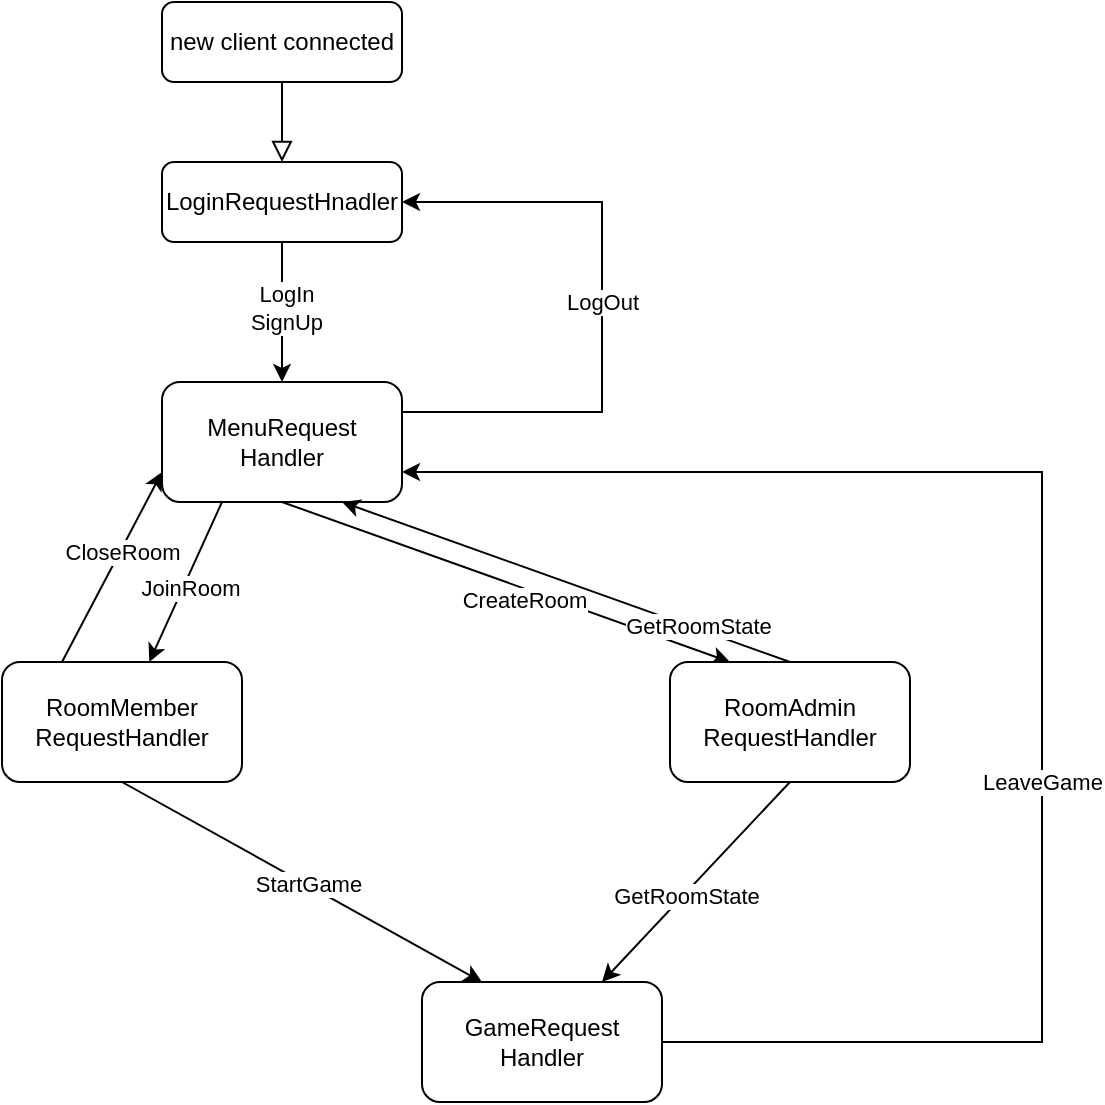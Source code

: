 <mxfile version="24.6.2" type="device">
  <diagram id="C5RBs43oDa-KdzZeNtuy" name="Page-1">
    <mxGraphModel dx="1591" dy="698" grid="1" gridSize="10" guides="1" tooltips="1" connect="1" arrows="1" fold="1" page="1" pageScale="1" pageWidth="827" pageHeight="1169" math="0" shadow="0">
      <root>
        <mxCell id="WIyWlLk6GJQsqaUBKTNV-0" />
        <mxCell id="WIyWlLk6GJQsqaUBKTNV-1" parent="WIyWlLk6GJQsqaUBKTNV-0" />
        <mxCell id="WIyWlLk6GJQsqaUBKTNV-2" value="" style="rounded=0;html=1;jettySize=auto;orthogonalLoop=1;fontSize=11;endArrow=block;endFill=0;endSize=8;strokeWidth=1;shadow=0;labelBackgroundColor=none;edgeStyle=orthogonalEdgeStyle;entryX=0.5;entryY=0;entryDx=0;entryDy=0;" parent="WIyWlLk6GJQsqaUBKTNV-1" source="WIyWlLk6GJQsqaUBKTNV-3" target="DkTkAI5OAFfcTrOTKt4v-0" edge="1">
          <mxGeometry relative="1" as="geometry">
            <mxPoint x="220.0" y="170" as="targetPoint" />
          </mxGeometry>
        </mxCell>
        <mxCell id="WIyWlLk6GJQsqaUBKTNV-3" value="new client connected" style="rounded=1;whiteSpace=wrap;html=1;fontSize=12;glass=0;strokeWidth=1;shadow=0;" parent="WIyWlLk6GJQsqaUBKTNV-1" vertex="1">
          <mxGeometry x="160" y="80" width="120" height="40" as="geometry" />
        </mxCell>
        <mxCell id="DkTkAI5OAFfcTrOTKt4v-0" value="LoginRequestHnadler" style="rounded=1;whiteSpace=wrap;html=1;" parent="WIyWlLk6GJQsqaUBKTNV-1" vertex="1">
          <mxGeometry x="160" y="160" width="120" height="40" as="geometry" />
        </mxCell>
        <mxCell id="DkTkAI5OAFfcTrOTKt4v-1" value="" style="endArrow=classic;html=1;rounded=0;exitX=0.5;exitY=1;exitDx=0;exitDy=0;entryX=0.5;entryY=0;entryDx=0;entryDy=0;" parent="WIyWlLk6GJQsqaUBKTNV-1" source="DkTkAI5OAFfcTrOTKt4v-0" target="DkTkAI5OAFfcTrOTKt4v-2" edge="1">
          <mxGeometry width="50" height="50" relative="1" as="geometry">
            <mxPoint x="300" y="250" as="sourcePoint" />
            <mxPoint x="230" y="240" as="targetPoint" />
          </mxGeometry>
        </mxCell>
        <mxCell id="DkTkAI5OAFfcTrOTKt4v-3" value="Text" style="edgeLabel;html=1;align=center;verticalAlign=middle;resizable=0;points=[];" parent="DkTkAI5OAFfcTrOTKt4v-1" vertex="1" connectable="0">
          <mxGeometry x="-0.482" y="2" relative="1" as="geometry">
            <mxPoint x="-2" y="12" as="offset" />
          </mxGeometry>
        </mxCell>
        <mxCell id="DkTkAI5OAFfcTrOTKt4v-4" value="LogIn&lt;div&gt;SignUp&lt;/div&gt;" style="edgeLabel;html=1;align=center;verticalAlign=middle;resizable=0;points=[];" parent="DkTkAI5OAFfcTrOTKt4v-1" vertex="1" connectable="0">
          <mxGeometry x="-0.061" y="2" relative="1" as="geometry">
            <mxPoint as="offset" />
          </mxGeometry>
        </mxCell>
        <mxCell id="DkTkAI5OAFfcTrOTKt4v-2" value="MenuRequest&lt;div&gt;Handler&lt;/div&gt;" style="rounded=1;whiteSpace=wrap;html=1;" parent="WIyWlLk6GJQsqaUBKTNV-1" vertex="1">
          <mxGeometry x="160" y="270" width="120" height="60" as="geometry" />
        </mxCell>
        <mxCell id="DkTkAI5OAFfcTrOTKt4v-5" value="" style="endArrow=classic;html=1;rounded=0;exitX=0.25;exitY=1;exitDx=0;exitDy=0;" parent="WIyWlLk6GJQsqaUBKTNV-1" source="DkTkAI5OAFfcTrOTKt4v-2" target="DkTkAI5OAFfcTrOTKt4v-6" edge="1">
          <mxGeometry width="50" height="50" relative="1" as="geometry">
            <mxPoint x="290" y="400" as="sourcePoint" />
            <mxPoint x="340" y="350" as="targetPoint" />
          </mxGeometry>
        </mxCell>
        <mxCell id="DkTkAI5OAFfcTrOTKt4v-7" value="JoinRoom" style="edgeLabel;html=1;align=center;verticalAlign=middle;resizable=0;points=[];" parent="DkTkAI5OAFfcTrOTKt4v-5" vertex="1" connectable="0">
          <mxGeometry x="0.046" y="3" relative="1" as="geometry">
            <mxPoint as="offset" />
          </mxGeometry>
        </mxCell>
        <mxCell id="DkTkAI5OAFfcTrOTKt4v-6" value="RoomMember&lt;div&gt;RequestHandler&lt;/div&gt;" style="rounded=1;whiteSpace=wrap;html=1;" parent="WIyWlLk6GJQsqaUBKTNV-1" vertex="1">
          <mxGeometry x="80" y="410.0" width="120" height="60" as="geometry" />
        </mxCell>
        <mxCell id="DkTkAI5OAFfcTrOTKt4v-8" value="" style="endArrow=classic;html=1;rounded=0;exitX=0.5;exitY=1;exitDx=0;exitDy=0;entryX=0.25;entryY=0;entryDx=0;entryDy=0;" parent="WIyWlLk6GJQsqaUBKTNV-1" source="DkTkAI5OAFfcTrOTKt4v-2" target="DkTkAI5OAFfcTrOTKt4v-9" edge="1">
          <mxGeometry width="50" height="50" relative="1" as="geometry">
            <mxPoint x="290" y="400" as="sourcePoint" />
            <mxPoint x="340" y="350" as="targetPoint" />
          </mxGeometry>
        </mxCell>
        <mxCell id="DkTkAI5OAFfcTrOTKt4v-10" value="CreateRoom" style="edgeLabel;html=1;align=center;verticalAlign=middle;resizable=0;points=[];" parent="DkTkAI5OAFfcTrOTKt4v-8" vertex="1" connectable="0">
          <mxGeometry x="0.098" y="-5" relative="1" as="geometry">
            <mxPoint as="offset" />
          </mxGeometry>
        </mxCell>
        <mxCell id="DkTkAI5OAFfcTrOTKt4v-9" value="RoomAdmin&lt;div&gt;RequestHandler&lt;/div&gt;" style="rounded=1;whiteSpace=wrap;html=1;" parent="WIyWlLk6GJQsqaUBKTNV-1" vertex="1">
          <mxGeometry x="414" y="410.0" width="120" height="60" as="geometry" />
        </mxCell>
        <mxCell id="DkTkAI5OAFfcTrOTKt4v-11" value="" style="endArrow=classic;html=1;rounded=0;exitX=1;exitY=0.25;exitDx=0;exitDy=0;entryX=1;entryY=0.5;entryDx=0;entryDy=0;" parent="WIyWlLk6GJQsqaUBKTNV-1" source="DkTkAI5OAFfcTrOTKt4v-2" target="DkTkAI5OAFfcTrOTKt4v-0" edge="1">
          <mxGeometry width="50" height="50" relative="1" as="geometry">
            <mxPoint x="270" y="330" as="sourcePoint" />
            <mxPoint x="320" y="280" as="targetPoint" />
            <Array as="points">
              <mxPoint x="380" y="285" />
              <mxPoint x="380" y="180" />
            </Array>
          </mxGeometry>
        </mxCell>
        <mxCell id="DkTkAI5OAFfcTrOTKt4v-12" value="LogOut" style="edgeLabel;html=1;align=center;verticalAlign=middle;resizable=0;points=[];" parent="DkTkAI5OAFfcTrOTKt4v-11" vertex="1" connectable="0">
          <mxGeometry x="0.016" relative="1" as="geometry">
            <mxPoint as="offset" />
          </mxGeometry>
        </mxCell>
        <mxCell id="DkTkAI5OAFfcTrOTKt4v-13" value="GameRequest&lt;div&gt;Handler&lt;/div&gt;" style="rounded=1;whiteSpace=wrap;html=1;" parent="WIyWlLk6GJQsqaUBKTNV-1" vertex="1">
          <mxGeometry x="290" y="570" width="120" height="60" as="geometry" />
        </mxCell>
        <mxCell id="DkTkAI5OAFfcTrOTKt4v-14" value="" style="endArrow=classic;html=1;rounded=0;exitX=0.5;exitY=1;exitDx=0;exitDy=0;entryX=0.25;entryY=0;entryDx=0;entryDy=0;" parent="WIyWlLk6GJQsqaUBKTNV-1" source="DkTkAI5OAFfcTrOTKt4v-6" target="DkTkAI5OAFfcTrOTKt4v-13" edge="1">
          <mxGeometry width="50" height="50" relative="1" as="geometry">
            <mxPoint x="150" y="500" as="sourcePoint" />
            <mxPoint x="240" y="560" as="targetPoint" />
          </mxGeometry>
        </mxCell>
        <mxCell id="DkTkAI5OAFfcTrOTKt4v-17" value="StartGame" style="edgeLabel;html=1;align=center;verticalAlign=middle;resizable=0;points=[];" parent="DkTkAI5OAFfcTrOTKt4v-14" vertex="1" connectable="0">
          <mxGeometry x="0.022" y="1" relative="1" as="geometry">
            <mxPoint y="1" as="offset" />
          </mxGeometry>
        </mxCell>
        <mxCell id="DkTkAI5OAFfcTrOTKt4v-15" value="" style="endArrow=classic;html=1;rounded=0;entryX=0.75;entryY=0;entryDx=0;entryDy=0;exitX=0.5;exitY=1;exitDx=0;exitDy=0;" parent="WIyWlLk6GJQsqaUBKTNV-1" source="DkTkAI5OAFfcTrOTKt4v-9" target="DkTkAI5OAFfcTrOTKt4v-13" edge="1">
          <mxGeometry width="50" height="50" relative="1" as="geometry">
            <mxPoint x="270" y="500" as="sourcePoint" />
            <mxPoint x="320" y="450" as="targetPoint" />
          </mxGeometry>
        </mxCell>
        <mxCell id="DkTkAI5OAFfcTrOTKt4v-16" value="GetRoomState" style="edgeLabel;html=1;align=center;verticalAlign=middle;resizable=0;points=[];" parent="DkTkAI5OAFfcTrOTKt4v-15" vertex="1" connectable="0">
          <mxGeometry x="0.137" relative="1" as="geometry">
            <mxPoint x="1" as="offset" />
          </mxGeometry>
        </mxCell>
        <mxCell id="DkTkAI5OAFfcTrOTKt4v-18" value="" style="endArrow=classic;html=1;rounded=0;exitX=1;exitY=0.5;exitDx=0;exitDy=0;entryX=1;entryY=0.75;entryDx=0;entryDy=0;" parent="WIyWlLk6GJQsqaUBKTNV-1" source="DkTkAI5OAFfcTrOTKt4v-13" target="DkTkAI5OAFfcTrOTKt4v-2" edge="1">
          <mxGeometry width="50" height="50" relative="1" as="geometry">
            <mxPoint x="270" y="520" as="sourcePoint" />
            <mxPoint x="320" y="470" as="targetPoint" />
            <Array as="points">
              <mxPoint x="600" y="600" />
              <mxPoint x="600" y="315" />
            </Array>
          </mxGeometry>
        </mxCell>
        <mxCell id="DkTkAI5OAFfcTrOTKt4v-19" value="LeaveGame" style="edgeLabel;html=1;align=center;verticalAlign=middle;resizable=0;points=[];" parent="DkTkAI5OAFfcTrOTKt4v-18" vertex="1" connectable="0">
          <mxGeometry x="-0.195" relative="1" as="geometry">
            <mxPoint as="offset" />
          </mxGeometry>
        </mxCell>
        <mxCell id="DkTkAI5OAFfcTrOTKt4v-20" value="" style="endArrow=classic;html=1;rounded=0;exitX=0.5;exitY=0;exitDx=0;exitDy=0;entryX=0.75;entryY=1;entryDx=0;entryDy=0;" parent="WIyWlLk6GJQsqaUBKTNV-1" source="DkTkAI5OAFfcTrOTKt4v-9" target="DkTkAI5OAFfcTrOTKt4v-2" edge="1">
          <mxGeometry width="50" height="50" relative="1" as="geometry">
            <mxPoint x="310" y="390" as="sourcePoint" />
            <mxPoint x="360" y="340" as="targetPoint" />
          </mxGeometry>
        </mxCell>
        <mxCell id="DkTkAI5OAFfcTrOTKt4v-21" value="GetRoomState" style="edgeLabel;html=1;align=center;verticalAlign=middle;resizable=0;points=[];" parent="DkTkAI5OAFfcTrOTKt4v-20" vertex="1" connectable="0">
          <mxGeometry x="-0.581" y="-2" relative="1" as="geometry">
            <mxPoint as="offset" />
          </mxGeometry>
        </mxCell>
        <mxCell id="DkTkAI5OAFfcTrOTKt4v-22" value="" style="endArrow=classic;html=1;rounded=0;exitX=0.25;exitY=0;exitDx=0;exitDy=0;entryX=0;entryY=0.75;entryDx=0;entryDy=0;" parent="WIyWlLk6GJQsqaUBKTNV-1" source="DkTkAI5OAFfcTrOTKt4v-6" target="DkTkAI5OAFfcTrOTKt4v-2" edge="1">
          <mxGeometry width="50" height="50" relative="1" as="geometry">
            <mxPoint x="310" y="390" as="sourcePoint" />
            <mxPoint x="360" y="340" as="targetPoint" />
          </mxGeometry>
        </mxCell>
        <mxCell id="DkTkAI5OAFfcTrOTKt4v-26" value="CloseRoom" style="edgeLabel;html=1;align=center;verticalAlign=middle;resizable=0;points=[];" parent="DkTkAI5OAFfcTrOTKt4v-22" vertex="1" connectable="0">
          <mxGeometry x="0.171" y="-1" relative="1" as="geometry">
            <mxPoint as="offset" />
          </mxGeometry>
        </mxCell>
      </root>
    </mxGraphModel>
  </diagram>
</mxfile>
